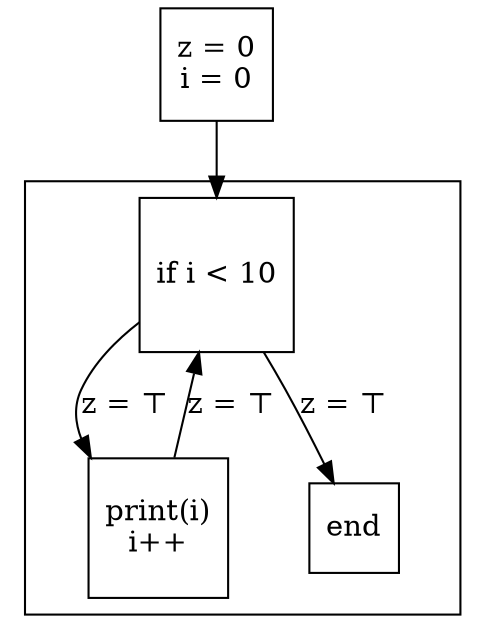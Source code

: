 digraph G {
    node[shape="square"]
    z[label="z = 0\ni = 0"]

    z -> cond1

	subgraph cluster_0 {
        cond1[label="if i < 10"]
        loopbody1[label="print(i)\ni++"]
        end

        cond1 -> loopbody1, end [ label="z = ⊤" ]
        loopbody1 -> cond1  [ label="z = ⊤" ]
	}

    
}
